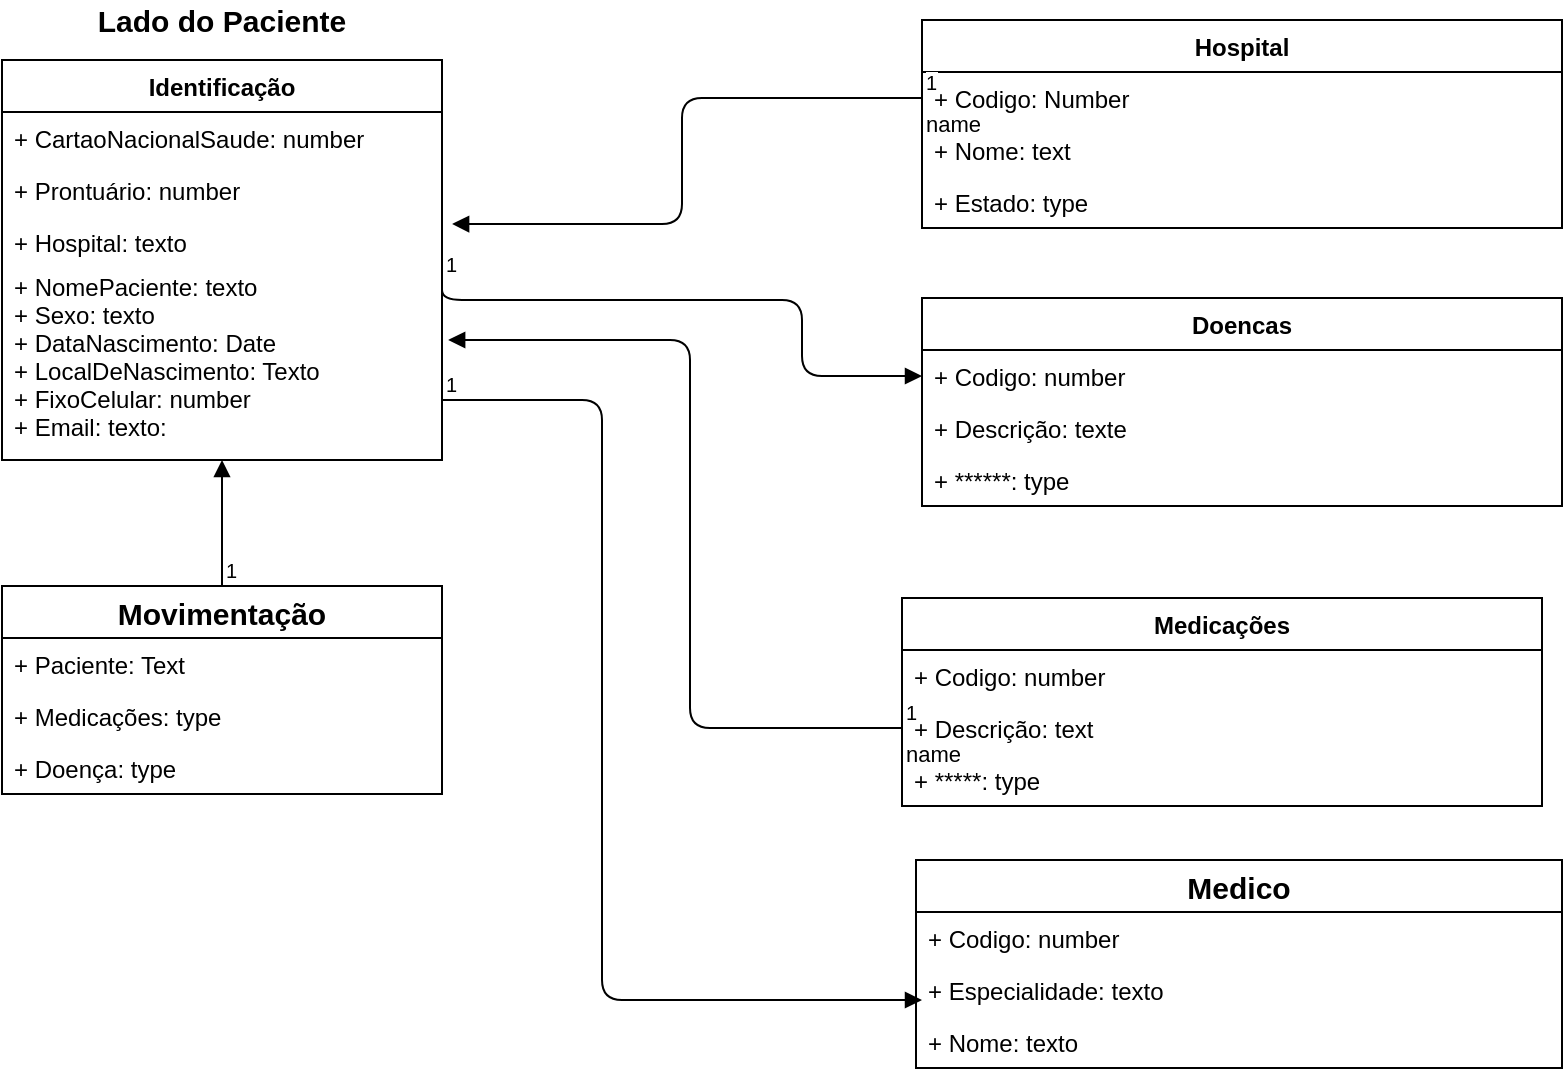 <mxfile pages="1" version="11.2.3" type="github"><diagram id="y2B2J4YKwRYXzfxLjZQ5" name="Page-1"><mxGraphModel dx="868" dy="484" grid="1" gridSize="10" guides="1" tooltips="1" connect="1" arrows="1" fold="1" page="1" pageScale="1" pageWidth="827" pageHeight="1169" math="0" shadow="0"><root><mxCell id="0"/><mxCell id="1" parent="0"/><mxCell id="sqStQfroaWp81yyyR3iJ-1" value="Identificação" style="swimlane;fontStyle=1;childLayout=stackLayout;horizontal=1;startSize=26;fillColor=none;horizontalStack=0;resizeParent=1;resizeParentMax=0;resizeLast=0;collapsible=1;marginBottom=0;" parent="1" vertex="1"><mxGeometry x="40" y="40" width="220" height="200" as="geometry"/></mxCell><mxCell id="sqStQfroaWp81yyyR3iJ-2" value="+ CartaoNacionalSaude: number" style="text;strokeColor=none;fillColor=none;align=left;verticalAlign=top;spacingLeft=4;spacingRight=4;overflow=hidden;rotatable=0;points=[[0,0.5],[1,0.5]];portConstraint=eastwest;" parent="sqStQfroaWp81yyyR3iJ-1" vertex="1"><mxGeometry y="26" width="220" height="26" as="geometry"/></mxCell><mxCell id="sqStQfroaWp81yyyR3iJ-3" value="+ Prontuário: number" style="text;strokeColor=none;fillColor=none;align=left;verticalAlign=top;spacingLeft=4;spacingRight=4;overflow=hidden;rotatable=0;points=[[0,0.5],[1,0.5]];portConstraint=eastwest;" parent="sqStQfroaWp81yyyR3iJ-1" vertex="1"><mxGeometry y="52" width="220" height="26" as="geometry"/></mxCell><mxCell id="sqStQfroaWp81yyyR3iJ-4" value="+ Hospital: texto" style="text;strokeColor=none;fillColor=none;align=left;verticalAlign=top;spacingLeft=4;spacingRight=4;overflow=hidden;rotatable=0;points=[[0,0.5],[1,0.5]];portConstraint=eastwest;" parent="sqStQfroaWp81yyyR3iJ-1" vertex="1"><mxGeometry y="78" width="220" height="22" as="geometry"/></mxCell><mxCell id="sqStQfroaWp81yyyR3iJ-5" value="+ NomePaciente: texto&#10;+ Sexo: texto&#10;+ DataNascimento: Date&#10;+ LocalDeNascimento: Texto&#10;+ FixoCelular: number&#10;+ Email: texto:" style="text;strokeColor=none;fillColor=none;align=left;verticalAlign=top;spacingLeft=4;spacingRight=4;overflow=hidden;rotatable=0;points=[[0,0.5],[1,0.5]];portConstraint=eastwest;" parent="sqStQfroaWp81yyyR3iJ-1" vertex="1"><mxGeometry y="100" width="220" height="100" as="geometry"/></mxCell><mxCell id="sqStQfroaWp81yyyR3iJ-6" value="Hospital" style="swimlane;fontStyle=1;childLayout=stackLayout;horizontal=1;startSize=26;fillColor=none;horizontalStack=0;resizeParent=1;resizeParentMax=0;resizeLast=0;collapsible=1;marginBottom=0;" parent="1" vertex="1"><mxGeometry x="500" y="20" width="320" height="104" as="geometry"/></mxCell><mxCell id="sqStQfroaWp81yyyR3iJ-7" value="+ Codigo: Number" style="text;strokeColor=none;fillColor=none;align=left;verticalAlign=top;spacingLeft=4;spacingRight=4;overflow=hidden;rotatable=0;points=[[0,0.5],[1,0.5]];portConstraint=eastwest;" parent="sqStQfroaWp81yyyR3iJ-6" vertex="1"><mxGeometry y="26" width="320" height="26" as="geometry"/></mxCell><mxCell id="sqStQfroaWp81yyyR3iJ-8" value="+ Nome: text" style="text;strokeColor=none;fillColor=none;align=left;verticalAlign=top;spacingLeft=4;spacingRight=4;overflow=hidden;rotatable=0;points=[[0,0.5],[1,0.5]];portConstraint=eastwest;" parent="sqStQfroaWp81yyyR3iJ-6" vertex="1"><mxGeometry y="52" width="320" height="26" as="geometry"/></mxCell><mxCell id="sqStQfroaWp81yyyR3iJ-9" value="+ Estado: type" style="text;strokeColor=none;fillColor=none;align=left;verticalAlign=top;spacingLeft=4;spacingRight=4;overflow=hidden;rotatable=0;points=[[0,0.5],[1,0.5]];portConstraint=eastwest;" parent="sqStQfroaWp81yyyR3iJ-6" vertex="1"><mxGeometry y="78" width="320" height="26" as="geometry"/></mxCell><mxCell id="sqStQfroaWp81yyyR3iJ-10" value="Doencas" style="swimlane;fontStyle=1;childLayout=stackLayout;horizontal=1;startSize=26;fillColor=none;horizontalStack=0;resizeParent=1;resizeParentMax=0;resizeLast=0;collapsible=1;marginBottom=0;" parent="1" vertex="1"><mxGeometry x="500" y="159" width="320" height="104" as="geometry"/></mxCell><mxCell id="sqStQfroaWp81yyyR3iJ-11" value="+ Codigo: number" style="text;strokeColor=none;fillColor=none;align=left;verticalAlign=top;spacingLeft=4;spacingRight=4;overflow=hidden;rotatable=0;points=[[0,0.5],[1,0.5]];portConstraint=eastwest;" parent="sqStQfroaWp81yyyR3iJ-10" vertex="1"><mxGeometry y="26" width="320" height="26" as="geometry"/></mxCell><mxCell id="sqStQfroaWp81yyyR3iJ-12" value="+ Descrição: texte" style="text;strokeColor=none;fillColor=none;align=left;verticalAlign=top;spacingLeft=4;spacingRight=4;overflow=hidden;rotatable=0;points=[[0,0.5],[1,0.5]];portConstraint=eastwest;" parent="sqStQfroaWp81yyyR3iJ-10" vertex="1"><mxGeometry y="52" width="320" height="26" as="geometry"/></mxCell><mxCell id="sqStQfroaWp81yyyR3iJ-13" value="+ ******: type" style="text;strokeColor=none;fillColor=none;align=left;verticalAlign=top;spacingLeft=4;spacingRight=4;overflow=hidden;rotatable=0;points=[[0,0.5],[1,0.5]];portConstraint=eastwest;" parent="sqStQfroaWp81yyyR3iJ-10" vertex="1"><mxGeometry y="78" width="320" height="26" as="geometry"/></mxCell><mxCell id="sqStQfroaWp81yyyR3iJ-14" value="Medicações" style="swimlane;fontStyle=1;childLayout=stackLayout;horizontal=1;startSize=26;fillColor=none;horizontalStack=0;resizeParent=1;resizeParentMax=0;resizeLast=0;collapsible=1;marginBottom=0;" parent="1" vertex="1"><mxGeometry x="490" y="309" width="320" height="104" as="geometry"/></mxCell><mxCell id="sqStQfroaWp81yyyR3iJ-15" value="+ Codigo: number" style="text;strokeColor=none;fillColor=none;align=left;verticalAlign=top;spacingLeft=4;spacingRight=4;overflow=hidden;rotatable=0;points=[[0,0.5],[1,0.5]];portConstraint=eastwest;" parent="sqStQfroaWp81yyyR3iJ-14" vertex="1"><mxGeometry y="26" width="320" height="26" as="geometry"/></mxCell><mxCell id="sqStQfroaWp81yyyR3iJ-16" value="+ Descrição: text" style="text;strokeColor=none;fillColor=none;align=left;verticalAlign=top;spacingLeft=4;spacingRight=4;overflow=hidden;rotatable=0;points=[[0,0.5],[1,0.5]];portConstraint=eastwest;" parent="sqStQfroaWp81yyyR3iJ-14" vertex="1"><mxGeometry y="52" width="320" height="26" as="geometry"/></mxCell><mxCell id="sqStQfroaWp81yyyR3iJ-17" value="+ *****: type" style="text;strokeColor=none;fillColor=none;align=left;verticalAlign=top;spacingLeft=4;spacingRight=4;overflow=hidden;rotatable=0;points=[[0,0.5],[1,0.5]];portConstraint=eastwest;" parent="sqStQfroaWp81yyyR3iJ-14" vertex="1"><mxGeometry y="78" width="320" height="26" as="geometry"/></mxCell><mxCell id="sqStQfroaWp81yyyR3iJ-18" value="name" style="endArrow=block;endFill=1;html=1;edgeStyle=orthogonalEdgeStyle;align=left;verticalAlign=top;exitX=0;exitY=0.5;exitDx=0;exitDy=0;entryX=1.014;entryY=0.4;entryDx=0;entryDy=0;entryPerimeter=0;" parent="1" source="sqStQfroaWp81yyyR3iJ-16" target="sqStQfroaWp81yyyR3iJ-5" edge="1"><mxGeometry x="-1" relative="1" as="geometry"><mxPoint x="40" y="440" as="sourcePoint"/><mxPoint x="200" y="440" as="targetPoint"/><Array as="points"><mxPoint x="384" y="374"/><mxPoint x="384" y="180"/></Array></mxGeometry></mxCell><mxCell id="sqStQfroaWp81yyyR3iJ-19" value="1" style="resizable=0;html=1;align=left;verticalAlign=bottom;labelBackgroundColor=#ffffff;fontSize=10;" parent="sqStQfroaWp81yyyR3iJ-18" connectable="0" vertex="1"><mxGeometry x="-1" relative="1" as="geometry"/></mxCell><mxCell id="sqStQfroaWp81yyyR3iJ-22" value="name" style="endArrow=block;endFill=1;html=1;edgeStyle=orthogonalEdgeStyle;align=left;verticalAlign=top;exitX=0;exitY=0.5;exitDx=0;exitDy=0;entryX=1.023;entryY=1.154;entryDx=0;entryDy=0;entryPerimeter=0;" parent="1" source="sqStQfroaWp81yyyR3iJ-7" target="sqStQfroaWp81yyyR3iJ-3" edge="1"><mxGeometry x="-1" relative="1" as="geometry"><mxPoint x="480" y="114" as="sourcePoint"/><mxPoint x="268" y="-80" as="targetPoint"/></mxGeometry></mxCell><mxCell id="sqStQfroaWp81yyyR3iJ-23" value="1" style="resizable=0;html=1;align=left;verticalAlign=bottom;labelBackgroundColor=#ffffff;fontSize=10;" parent="sqStQfroaWp81yyyR3iJ-22" connectable="0" vertex="1"><mxGeometry x="-1" relative="1" as="geometry"/></mxCell><mxCell id="sqStQfroaWp81yyyR3iJ-24" value="Lado do Paciente" style="text;html=1;strokeColor=none;fillColor=none;align=center;verticalAlign=middle;whiteSpace=wrap;rounded=0;fontStyle=1;fontSize=15;" parent="1" vertex="1"><mxGeometry x="40" y="10" width="220" height="20" as="geometry"/></mxCell><mxCell id="sqStQfroaWp81yyyR3iJ-25" value="Movimentação" style="swimlane;fontStyle=1;childLayout=stackLayout;horizontal=1;startSize=26;fillColor=none;horizontalStack=0;resizeParent=1;resizeParentMax=0;resizeLast=0;collapsible=1;marginBottom=0;fontSize=15;" parent="1" vertex="1"><mxGeometry x="40" y="303" width="220" height="104" as="geometry"/></mxCell><mxCell id="sqStQfroaWp81yyyR3iJ-26" value="+ Paciente: Text" style="text;strokeColor=none;fillColor=none;align=left;verticalAlign=top;spacingLeft=4;spacingRight=4;overflow=hidden;rotatable=0;points=[[0,0.5],[1,0.5]];portConstraint=eastwest;" parent="sqStQfroaWp81yyyR3iJ-25" vertex="1"><mxGeometry y="26" width="220" height="26" as="geometry"/></mxCell><mxCell id="sqStQfroaWp81yyyR3iJ-27" value="+ Medicações: type" style="text;strokeColor=none;fillColor=none;align=left;verticalAlign=top;spacingLeft=4;spacingRight=4;overflow=hidden;rotatable=0;points=[[0,0.5],[1,0.5]];portConstraint=eastwest;" parent="sqStQfroaWp81yyyR3iJ-25" vertex="1"><mxGeometry y="52" width="220" height="26" as="geometry"/></mxCell><mxCell id="sqStQfroaWp81yyyR3iJ-28" value="+ Doença: type" style="text;strokeColor=none;fillColor=none;align=left;verticalAlign=top;spacingLeft=4;spacingRight=4;overflow=hidden;rotatable=0;points=[[0,0.5],[1,0.5]];portConstraint=eastwest;" parent="sqStQfroaWp81yyyR3iJ-25" vertex="1"><mxGeometry y="78" width="220" height="26" as="geometry"/></mxCell><mxCell id="sqStQfroaWp81yyyR3iJ-29" value="Medico" style="swimlane;fontStyle=1;childLayout=stackLayout;horizontal=1;startSize=26;fillColor=none;horizontalStack=0;resizeParent=1;resizeParentMax=0;resizeLast=0;collapsible=1;marginBottom=0;fontSize=15;" parent="1" vertex="1"><mxGeometry x="497" y="440" width="323" height="104" as="geometry"/></mxCell><mxCell id="sqStQfroaWp81yyyR3iJ-30" value="+ Codigo: number" style="text;strokeColor=none;fillColor=none;align=left;verticalAlign=top;spacingLeft=4;spacingRight=4;overflow=hidden;rotatable=0;points=[[0,0.5],[1,0.5]];portConstraint=eastwest;" parent="sqStQfroaWp81yyyR3iJ-29" vertex="1"><mxGeometry y="26" width="323" height="26" as="geometry"/></mxCell><mxCell id="sqStQfroaWp81yyyR3iJ-31" value="+ Especialidade: texto" style="text;strokeColor=none;fillColor=none;align=left;verticalAlign=top;spacingLeft=4;spacingRight=4;overflow=hidden;rotatable=0;points=[[0,0.5],[1,0.5]];portConstraint=eastwest;" parent="sqStQfroaWp81yyyR3iJ-29" vertex="1"><mxGeometry y="52" width="323" height="26" as="geometry"/></mxCell><mxCell id="sqStQfroaWp81yyyR3iJ-32" value="+ Nome: texto" style="text;strokeColor=none;fillColor=none;align=left;verticalAlign=top;spacingLeft=4;spacingRight=4;overflow=hidden;rotatable=0;points=[[0,0.5],[1,0.5]];portConstraint=eastwest;" parent="sqStQfroaWp81yyyR3iJ-29" vertex="1"><mxGeometry y="78" width="323" height="26" as="geometry"/></mxCell><mxCell id="sqStQfroaWp81yyyR3iJ-33" value="" style="endArrow=block;endFill=1;html=1;edgeStyle=orthogonalEdgeStyle;align=left;verticalAlign=top;fontSize=15;entryX=0;entryY=0.5;entryDx=0;entryDy=0;" parent="1" target="sqStQfroaWp81yyyR3iJ-11" edge="1"><mxGeometry x="-1" relative="1" as="geometry"><mxPoint x="260" y="150" as="sourcePoint"/><mxPoint x="420" y="150" as="targetPoint"/><Array as="points"><mxPoint x="260" y="160"/><mxPoint x="440" y="160"/><mxPoint x="440" y="198"/></Array></mxGeometry></mxCell><mxCell id="sqStQfroaWp81yyyR3iJ-34" value="1" style="resizable=0;html=1;align=left;verticalAlign=bottom;labelBackgroundColor=#ffffff;fontSize=10;" parent="sqStQfroaWp81yyyR3iJ-33" connectable="0" vertex="1"><mxGeometry x="-1" relative="1" as="geometry"/></mxCell><mxCell id="sqStQfroaWp81yyyR3iJ-35" value="" style="endArrow=block;endFill=1;html=1;edgeStyle=orthogonalEdgeStyle;align=left;verticalAlign=top;fontSize=15;" parent="1" edge="1"><mxGeometry x="-1" relative="1" as="geometry"><mxPoint x="260" y="210" as="sourcePoint"/><mxPoint x="500" y="510" as="targetPoint"/><Array as="points"><mxPoint x="340" y="210"/><mxPoint x="340" y="510"/></Array></mxGeometry></mxCell><mxCell id="sqStQfroaWp81yyyR3iJ-36" value="1" style="resizable=0;html=1;align=left;verticalAlign=bottom;labelBackgroundColor=#ffffff;fontSize=10;" parent="sqStQfroaWp81yyyR3iJ-35" connectable="0" vertex="1"><mxGeometry x="-1" relative="1" as="geometry"/></mxCell><mxCell id="sqStQfroaWp81yyyR3iJ-37" value="" style="endArrow=block;endFill=1;html=1;edgeStyle=orthogonalEdgeStyle;align=left;verticalAlign=top;fontSize=15;" parent="1" source="sqStQfroaWp81yyyR3iJ-25" edge="1"><mxGeometry x="-1" relative="1" as="geometry"><mxPoint x="150" y="143" as="sourcePoint"/><mxPoint x="150" y="240" as="targetPoint"/></mxGeometry></mxCell><mxCell id="sqStQfroaWp81yyyR3iJ-38" value="1" style="resizable=0;html=1;align=left;verticalAlign=bottom;labelBackgroundColor=#ffffff;fontSize=10;" parent="sqStQfroaWp81yyyR3iJ-37" connectable="0" vertex="1"><mxGeometry x="-1" relative="1" as="geometry"/></mxCell></root></mxGraphModel></diagram></mxfile>
